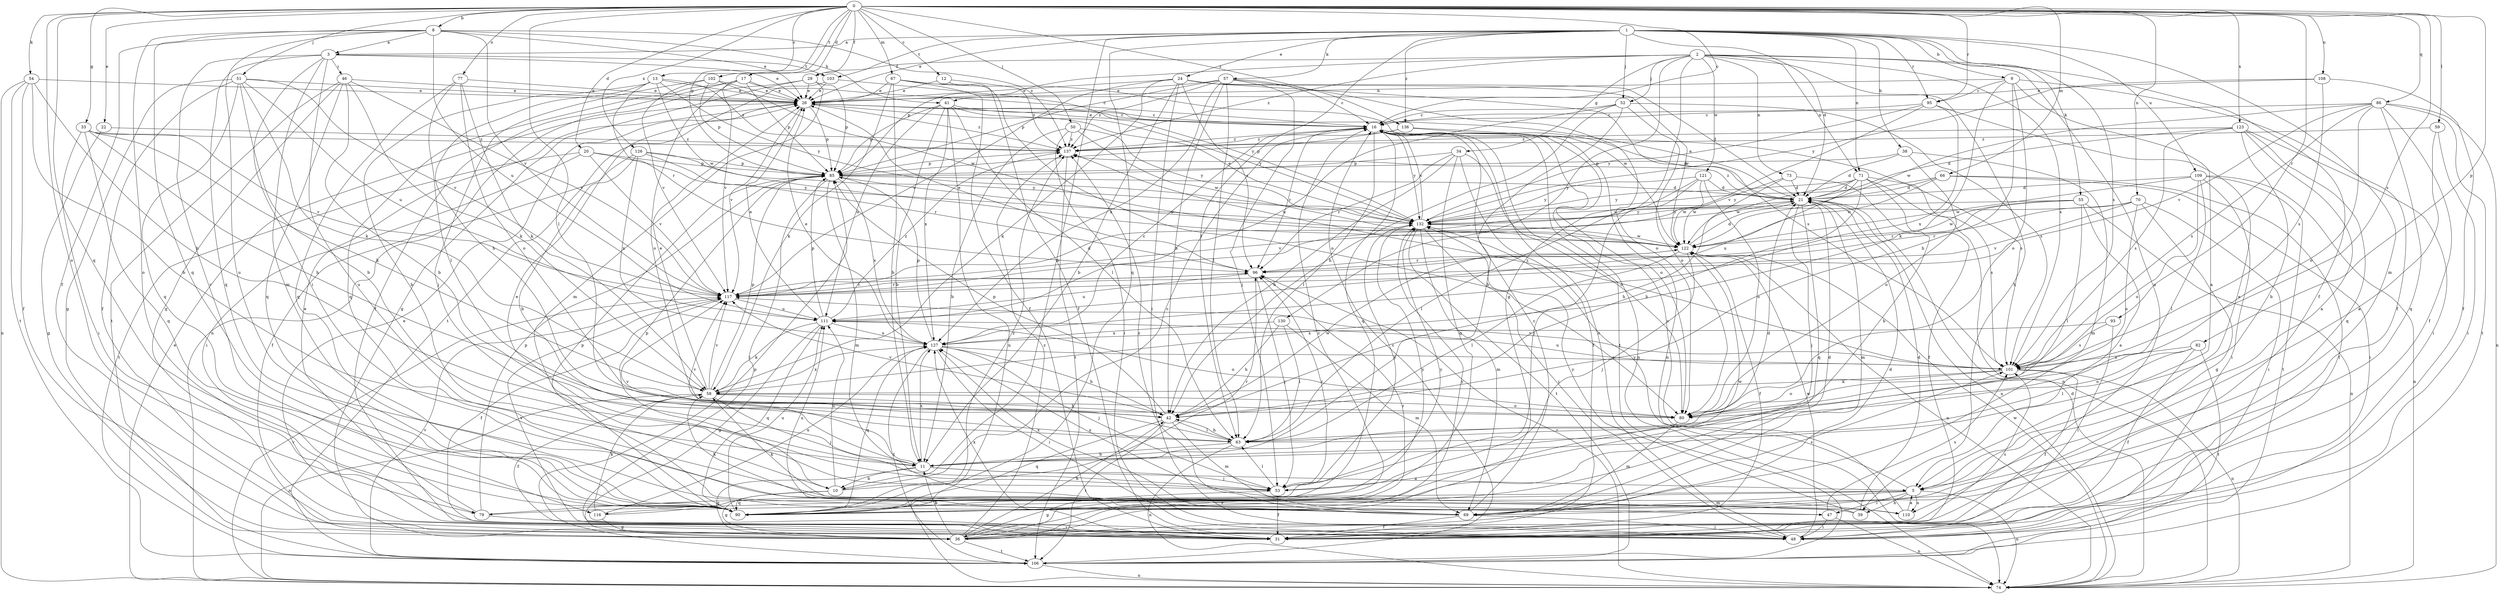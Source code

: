 strict digraph  {
0;
1;
2;
3;
5;
8;
9;
10;
11;
12;
13;
16;
17;
20;
21;
22;
24;
26;
29;
31;
33;
34;
36;
38;
39;
41;
42;
46;
47;
48;
50;
51;
52;
53;
54;
55;
57;
58;
59;
63;
66;
67;
69;
70;
71;
73;
74;
77;
79;
80;
82;
85;
86;
90;
93;
95;
96;
101;
102;
103;
106;
108;
109;
110;
111;
116;
117;
121;
122;
123;
126;
127;
130;
132;
136;
137;
0 -> 8  [label=b];
0 -> 12  [label=c];
0 -> 13  [label=c];
0 -> 16  [label=c];
0 -> 17  [label=d];
0 -> 20  [label=d];
0 -> 22  [label=e];
0 -> 29  [label=f];
0 -> 33  [label=g];
0 -> 50  [label=j];
0 -> 51  [label=j];
0 -> 54  [label=k];
0 -> 59  [label=l];
0 -> 63  [label=l];
0 -> 66  [label=m];
0 -> 67  [label=m];
0 -> 70  [label=n];
0 -> 77  [label=o];
0 -> 79  [label=o];
0 -> 82  [label=p];
0 -> 85  [label=p];
0 -> 86  [label=q];
0 -> 90  [label=q];
0 -> 93  [label=r];
0 -> 95  [label=r];
0 -> 101  [label=s];
0 -> 102  [label=t];
0 -> 108  [label=u];
0 -> 123  [label=x];
0 -> 126  [label=x];
0 -> 136  [label=z];
1 -> 3  [label=a];
1 -> 9  [label=b];
1 -> 10  [label=b];
1 -> 21  [label=d];
1 -> 24  [label=e];
1 -> 26  [label=e];
1 -> 38  [label=h];
1 -> 52  [label=j];
1 -> 55  [label=k];
1 -> 57  [label=k];
1 -> 63  [label=l];
1 -> 69  [label=m];
1 -> 71  [label=n];
1 -> 90  [label=q];
1 -> 95  [label=r];
1 -> 101  [label=s];
1 -> 103  [label=t];
1 -> 109  [label=u];
1 -> 136  [label=z];
2 -> 29  [label=f];
2 -> 31  [label=f];
2 -> 34  [label=g];
2 -> 36  [label=g];
2 -> 39  [label=h];
2 -> 52  [label=j];
2 -> 71  [label=n];
2 -> 73  [label=n];
2 -> 85  [label=p];
2 -> 101  [label=s];
2 -> 110  [label=u];
2 -> 121  [label=w];
2 -> 130  [label=y];
2 -> 137  [label=z];
3 -> 26  [label=e];
3 -> 46  [label=i];
3 -> 47  [label=i];
3 -> 69  [label=m];
3 -> 90  [label=q];
3 -> 103  [label=t];
3 -> 110  [label=u];
3 -> 116  [label=v];
5 -> 39  [label=h];
5 -> 47  [label=i];
5 -> 69  [label=m];
5 -> 74  [label=n];
5 -> 79  [label=o];
5 -> 110  [label=u];
5 -> 116  [label=v];
5 -> 132  [label=y];
8 -> 3  [label=a];
8 -> 26  [label=e];
8 -> 31  [label=f];
8 -> 41  [label=h];
8 -> 79  [label=o];
8 -> 90  [label=q];
8 -> 110  [label=u];
8 -> 111  [label=u];
8 -> 117  [label=v];
8 -> 137  [label=z];
9 -> 5  [label=a];
9 -> 31  [label=f];
9 -> 41  [label=h];
9 -> 42  [label=h];
9 -> 58  [label=k];
9 -> 80  [label=o];
9 -> 95  [label=r];
10 -> 16  [label=c];
10 -> 36  [label=g];
10 -> 85  [label=p];
10 -> 90  [label=q];
10 -> 96  [label=r];
10 -> 111  [label=u];
11 -> 5  [label=a];
11 -> 10  [label=b];
11 -> 21  [label=d];
11 -> 36  [label=g];
11 -> 53  [label=j];
11 -> 117  [label=v];
11 -> 127  [label=x];
12 -> 26  [label=e];
12 -> 31  [label=f];
12 -> 137  [label=z];
13 -> 10  [label=b];
13 -> 26  [label=e];
13 -> 42  [label=h];
13 -> 96  [label=r];
13 -> 122  [label=w];
13 -> 132  [label=y];
13 -> 137  [label=z];
16 -> 26  [label=e];
16 -> 63  [label=l];
16 -> 74  [label=n];
16 -> 80  [label=o];
16 -> 90  [label=q];
16 -> 96  [label=r];
16 -> 101  [label=s];
16 -> 106  [label=t];
16 -> 132  [label=y];
16 -> 137  [label=z];
17 -> 16  [label=c];
17 -> 26  [label=e];
17 -> 31  [label=f];
17 -> 80  [label=o];
17 -> 85  [label=p];
17 -> 90  [label=q];
17 -> 117  [label=v];
20 -> 48  [label=i];
20 -> 85  [label=p];
20 -> 106  [label=t];
20 -> 117  [label=v];
20 -> 132  [label=y];
21 -> 26  [label=e];
21 -> 53  [label=j];
21 -> 69  [label=m];
21 -> 74  [label=n];
21 -> 90  [label=q];
21 -> 117  [label=v];
21 -> 132  [label=y];
21 -> 137  [label=z];
22 -> 36  [label=g];
22 -> 137  [label=z];
24 -> 11  [label=b];
24 -> 21  [label=d];
24 -> 26  [label=e];
24 -> 48  [label=i];
24 -> 58  [label=k];
24 -> 96  [label=r];
24 -> 101  [label=s];
24 -> 117  [label=v];
24 -> 122  [label=w];
26 -> 16  [label=c];
26 -> 85  [label=p];
26 -> 117  [label=v];
26 -> 137  [label=z];
29 -> 26  [label=e];
29 -> 36  [label=g];
29 -> 69  [label=m];
29 -> 74  [label=n];
29 -> 85  [label=p];
31 -> 26  [label=e];
31 -> 127  [label=x];
33 -> 42  [label=h];
33 -> 48  [label=i];
33 -> 58  [label=k];
33 -> 90  [label=q];
33 -> 117  [label=v];
33 -> 137  [label=z];
34 -> 31  [label=f];
34 -> 42  [label=h];
34 -> 80  [label=o];
34 -> 85  [label=p];
34 -> 90  [label=q];
34 -> 96  [label=r];
36 -> 11  [label=b];
36 -> 16  [label=c];
36 -> 21  [label=d];
36 -> 42  [label=h];
36 -> 96  [label=r];
36 -> 101  [label=s];
36 -> 106  [label=t];
36 -> 132  [label=y];
36 -> 137  [label=z];
38 -> 21  [label=d];
38 -> 69  [label=m];
38 -> 80  [label=o];
38 -> 85  [label=p];
39 -> 21  [label=d];
39 -> 58  [label=k];
39 -> 127  [label=x];
39 -> 132  [label=y];
41 -> 11  [label=b];
41 -> 16  [label=c];
41 -> 63  [label=l];
41 -> 74  [label=n];
41 -> 85  [label=p];
41 -> 111  [label=u];
41 -> 127  [label=x];
41 -> 132  [label=y];
42 -> 63  [label=l];
42 -> 69  [label=m];
42 -> 85  [label=p];
42 -> 90  [label=q];
42 -> 106  [label=t];
42 -> 117  [label=v];
42 -> 122  [label=w];
46 -> 11  [label=b];
46 -> 26  [label=e];
46 -> 36  [label=g];
46 -> 58  [label=k];
46 -> 90  [label=q];
46 -> 106  [label=t];
46 -> 117  [label=v];
47 -> 48  [label=i];
47 -> 58  [label=k];
47 -> 74  [label=n];
47 -> 101  [label=s];
48 -> 16  [label=c];
48 -> 117  [label=v];
48 -> 122  [label=w];
50 -> 11  [label=b];
50 -> 48  [label=i];
50 -> 122  [label=w];
50 -> 132  [label=y];
50 -> 137  [label=z];
51 -> 11  [label=b];
51 -> 26  [label=e];
51 -> 31  [label=f];
51 -> 36  [label=g];
51 -> 58  [label=k];
51 -> 90  [label=q];
51 -> 111  [label=u];
51 -> 117  [label=v];
52 -> 11  [label=b];
52 -> 16  [label=c];
52 -> 42  [label=h];
52 -> 80  [label=o];
52 -> 101  [label=s];
52 -> 111  [label=u];
53 -> 26  [label=e];
53 -> 31  [label=f];
53 -> 36  [label=g];
53 -> 63  [label=l];
53 -> 96  [label=r];
53 -> 132  [label=y];
54 -> 11  [label=b];
54 -> 26  [label=e];
54 -> 31  [label=f];
54 -> 42  [label=h];
54 -> 74  [label=n];
54 -> 106  [label=t];
55 -> 5  [label=a];
55 -> 63  [label=l];
55 -> 74  [label=n];
55 -> 96  [label=r];
55 -> 122  [label=w];
55 -> 132  [label=y];
57 -> 16  [label=c];
57 -> 26  [label=e];
57 -> 42  [label=h];
57 -> 53  [label=j];
57 -> 63  [label=l];
57 -> 80  [label=o];
57 -> 85  [label=p];
57 -> 127  [label=x];
57 -> 137  [label=z];
58 -> 26  [label=e];
58 -> 31  [label=f];
58 -> 42  [label=h];
58 -> 53  [label=j];
58 -> 74  [label=n];
58 -> 80  [label=o];
58 -> 85  [label=p];
58 -> 117  [label=v];
58 -> 127  [label=x];
59 -> 5  [label=a];
59 -> 48  [label=i];
59 -> 137  [label=z];
63 -> 11  [label=b];
63 -> 42  [label=h];
63 -> 74  [label=n];
63 -> 117  [label=v];
66 -> 21  [label=d];
66 -> 31  [label=f];
66 -> 48  [label=i];
66 -> 122  [label=w];
66 -> 132  [label=y];
67 -> 11  [label=b];
67 -> 26  [label=e];
67 -> 31  [label=f];
67 -> 58  [label=k];
67 -> 80  [label=o];
67 -> 122  [label=w];
69 -> 16  [label=c];
69 -> 31  [label=f];
69 -> 48  [label=i];
69 -> 101  [label=s];
69 -> 111  [label=u];
69 -> 127  [label=x];
69 -> 137  [label=z];
70 -> 36  [label=g];
70 -> 48  [label=i];
70 -> 80  [label=o];
70 -> 96  [label=r];
70 -> 117  [label=v];
70 -> 132  [label=y];
71 -> 11  [label=b];
71 -> 21  [label=d];
71 -> 42  [label=h];
71 -> 74  [label=n];
71 -> 101  [label=s];
71 -> 111  [label=u];
71 -> 122  [label=w];
71 -> 132  [label=y];
73 -> 21  [label=d];
73 -> 31  [label=f];
73 -> 42  [label=h];
73 -> 122  [label=w];
74 -> 21  [label=d];
74 -> 26  [label=e];
74 -> 96  [label=r];
74 -> 117  [label=v];
74 -> 122  [label=w];
77 -> 26  [label=e];
77 -> 58  [label=k];
77 -> 63  [label=l];
77 -> 80  [label=o];
77 -> 90  [label=q];
79 -> 26  [label=e];
79 -> 48  [label=i];
79 -> 85  [label=p];
79 -> 132  [label=y];
80 -> 69  [label=m];
82 -> 31  [label=f];
82 -> 63  [label=l];
82 -> 80  [label=o];
82 -> 101  [label=s];
82 -> 106  [label=t];
85 -> 21  [label=d];
85 -> 48  [label=i];
85 -> 69  [label=m];
85 -> 122  [label=w];
85 -> 127  [label=x];
86 -> 16  [label=c];
86 -> 31  [label=f];
86 -> 74  [label=n];
86 -> 80  [label=o];
86 -> 90  [label=q];
86 -> 101  [label=s];
86 -> 106  [label=t];
86 -> 117  [label=v];
86 -> 122  [label=w];
90 -> 21  [label=d];
90 -> 85  [label=p];
90 -> 111  [label=u];
90 -> 122  [label=w];
90 -> 137  [label=z];
93 -> 48  [label=i];
93 -> 101  [label=s];
93 -> 127  [label=x];
95 -> 5  [label=a];
95 -> 16  [label=c];
95 -> 117  [label=v];
95 -> 127  [label=x];
95 -> 132  [label=y];
96 -> 26  [label=e];
96 -> 53  [label=j];
96 -> 111  [label=u];
96 -> 117  [label=v];
101 -> 31  [label=f];
101 -> 58  [label=k];
101 -> 74  [label=n];
101 -> 80  [label=o];
101 -> 111  [label=u];
101 -> 117  [label=v];
101 -> 137  [label=z];
102 -> 26  [label=e];
102 -> 53  [label=j];
102 -> 85  [label=p];
102 -> 117  [label=v];
102 -> 122  [label=w];
103 -> 26  [label=e];
103 -> 106  [label=t];
103 -> 132  [label=y];
106 -> 16  [label=c];
106 -> 74  [label=n];
106 -> 85  [label=p];
106 -> 117  [label=v];
108 -> 26  [label=e];
108 -> 31  [label=f];
108 -> 101  [label=s];
108 -> 132  [label=y];
109 -> 21  [label=d];
109 -> 48  [label=i];
109 -> 63  [label=l];
109 -> 74  [label=n];
109 -> 80  [label=o];
109 -> 106  [label=t];
109 -> 122  [label=w];
110 -> 5  [label=a];
110 -> 16  [label=c];
111 -> 26  [label=e];
111 -> 36  [label=g];
111 -> 58  [label=k];
111 -> 80  [label=o];
111 -> 85  [label=p];
111 -> 90  [label=q];
111 -> 127  [label=x];
111 -> 137  [label=z];
116 -> 36  [label=g];
116 -> 58  [label=k];
116 -> 127  [label=x];
116 -> 132  [label=y];
117 -> 21  [label=d];
117 -> 31  [label=f];
117 -> 96  [label=r];
117 -> 111  [label=u];
121 -> 21  [label=d];
121 -> 53  [label=j];
121 -> 63  [label=l];
121 -> 80  [label=o];
121 -> 122  [label=w];
121 -> 132  [label=y];
122 -> 21  [label=d];
122 -> 31  [label=f];
122 -> 53  [label=j];
122 -> 63  [label=l];
122 -> 74  [label=n];
122 -> 96  [label=r];
123 -> 5  [label=a];
123 -> 11  [label=b];
123 -> 21  [label=d];
123 -> 48  [label=i];
123 -> 90  [label=q];
123 -> 101  [label=s];
123 -> 137  [label=z];
126 -> 11  [label=b];
126 -> 31  [label=f];
126 -> 85  [label=p];
126 -> 96  [label=r];
126 -> 127  [label=x];
126 -> 132  [label=y];
127 -> 16  [label=c];
127 -> 26  [label=e];
127 -> 42  [label=h];
127 -> 48  [label=i];
127 -> 53  [label=j];
127 -> 85  [label=p];
127 -> 90  [label=q];
127 -> 101  [label=s];
127 -> 106  [label=t];
130 -> 42  [label=h];
130 -> 63  [label=l];
130 -> 69  [label=m];
130 -> 127  [label=x];
132 -> 16  [label=c];
132 -> 26  [label=e];
132 -> 48  [label=i];
132 -> 69  [label=m];
132 -> 106  [label=t];
132 -> 122  [label=w];
136 -> 21  [label=d];
136 -> 74  [label=n];
136 -> 85  [label=p];
136 -> 137  [label=z];
137 -> 85  [label=p];
137 -> 106  [label=t];
}
